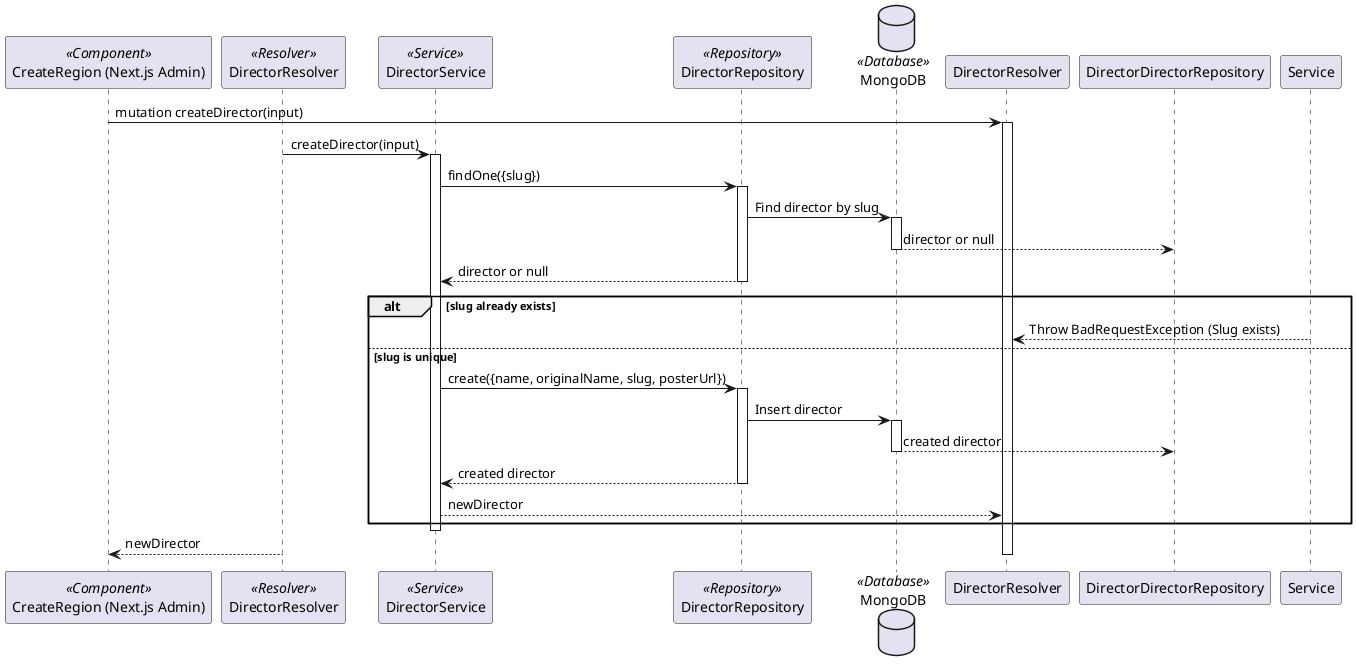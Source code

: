 @startuml Create Director Flow

' Stereotypes: <<Component>>, <<Resolver>>, <<Service>>, <<Repository>>, <<Database>>
participant "CreateRegion (Next.js Admin)" as CreateRegion <<Component>>
participant "DirectorResolver" as Resolver <<Resolver>>
participant "DirectorService" as DirectorService <<Service>>
participant "DirectorRepository" as DirectorRepository <<Repository>>
database "MongoDB" as DB <<Database>>

CreateRegion -> DirectorResolver: mutation createDirector(input)
activate DirectorResolver
Resolver -> DirectorService: createDirector(input)
activate DirectorService
DirectorService -> DirectorRepository: findOne({slug})
activate DirectorRepository
DirectorRepository -> DB: Find director by slug
activate DB
DB --> DirectorDirectorRepository: director or null
deactivate DB
DirectorRepository --> DirectorService: director or null
deactivate DirectorRepository
alt slug already exists
    Service --> DirectorResolver: Throw BadRequestException (Slug exists)
else slug is unique
    DirectorService -> DirectorRepository: create({name, originalName, slug, posterUrl})
    activate DirectorRepository
    DirectorRepository -> DB: Insert director
    activate DB
    DB --> DirectorDirectorRepository: created director
    deactivate DB
    DirectorRepository --> DirectorService: created director
    deactivate DirectorRepository
    DirectorService --> DirectorResolver: newDirector
end
deactivate DirectorService
Resolver --> CreateRegion: newDirector
deactivate DirectorResolver

@enduml
